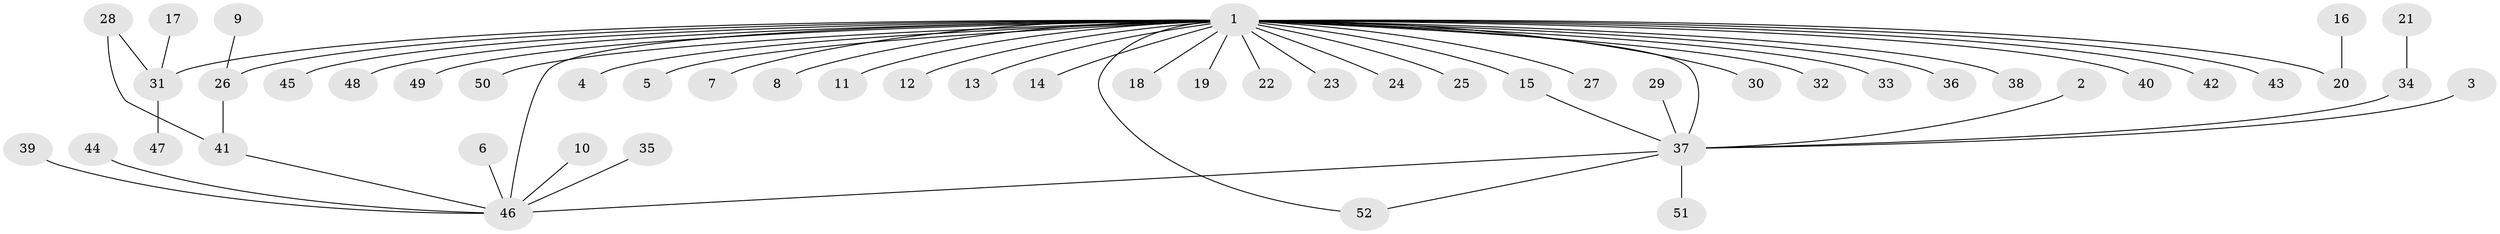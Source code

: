 // original degree distribution, {6: 0.028846153846153848, 36: 0.009615384615384616, 1: 0.5961538461538461, 8: 0.009615384615384616, 5: 0.019230769230769232, 4: 0.0673076923076923, 9: 0.009615384615384616, 2: 0.21153846153846154, 3: 0.04807692307692308}
// Generated by graph-tools (version 1.1) at 2025/26/03/09/25 03:26:06]
// undirected, 52 vertices, 56 edges
graph export_dot {
graph [start="1"]
  node [color=gray90,style=filled];
  1;
  2;
  3;
  4;
  5;
  6;
  7;
  8;
  9;
  10;
  11;
  12;
  13;
  14;
  15;
  16;
  17;
  18;
  19;
  20;
  21;
  22;
  23;
  24;
  25;
  26;
  27;
  28;
  29;
  30;
  31;
  32;
  33;
  34;
  35;
  36;
  37;
  38;
  39;
  40;
  41;
  42;
  43;
  44;
  45;
  46;
  47;
  48;
  49;
  50;
  51;
  52;
  1 -- 4 [weight=1.0];
  1 -- 5 [weight=1.0];
  1 -- 7 [weight=1.0];
  1 -- 8 [weight=1.0];
  1 -- 11 [weight=1.0];
  1 -- 12 [weight=1.0];
  1 -- 13 [weight=1.0];
  1 -- 14 [weight=1.0];
  1 -- 15 [weight=1.0];
  1 -- 18 [weight=1.0];
  1 -- 19 [weight=1.0];
  1 -- 20 [weight=1.0];
  1 -- 22 [weight=1.0];
  1 -- 23 [weight=2.0];
  1 -- 24 [weight=1.0];
  1 -- 25 [weight=1.0];
  1 -- 26 [weight=1.0];
  1 -- 27 [weight=1.0];
  1 -- 30 [weight=1.0];
  1 -- 31 [weight=2.0];
  1 -- 32 [weight=1.0];
  1 -- 33 [weight=1.0];
  1 -- 36 [weight=2.0];
  1 -- 37 [weight=2.0];
  1 -- 38 [weight=1.0];
  1 -- 40 [weight=1.0];
  1 -- 42 [weight=1.0];
  1 -- 43 [weight=1.0];
  1 -- 45 [weight=1.0];
  1 -- 46 [weight=1.0];
  1 -- 48 [weight=1.0];
  1 -- 49 [weight=1.0];
  1 -- 50 [weight=1.0];
  1 -- 52 [weight=1.0];
  2 -- 37 [weight=1.0];
  3 -- 37 [weight=1.0];
  6 -- 46 [weight=1.0];
  9 -- 26 [weight=1.0];
  10 -- 46 [weight=1.0];
  15 -- 37 [weight=2.0];
  16 -- 20 [weight=1.0];
  17 -- 31 [weight=1.0];
  21 -- 34 [weight=1.0];
  26 -- 41 [weight=1.0];
  28 -- 31 [weight=2.0];
  28 -- 41 [weight=2.0];
  29 -- 37 [weight=1.0];
  31 -- 47 [weight=1.0];
  34 -- 37 [weight=1.0];
  35 -- 46 [weight=1.0];
  37 -- 46 [weight=1.0];
  37 -- 51 [weight=1.0];
  37 -- 52 [weight=1.0];
  39 -- 46 [weight=1.0];
  41 -- 46 [weight=1.0];
  44 -- 46 [weight=1.0];
}
